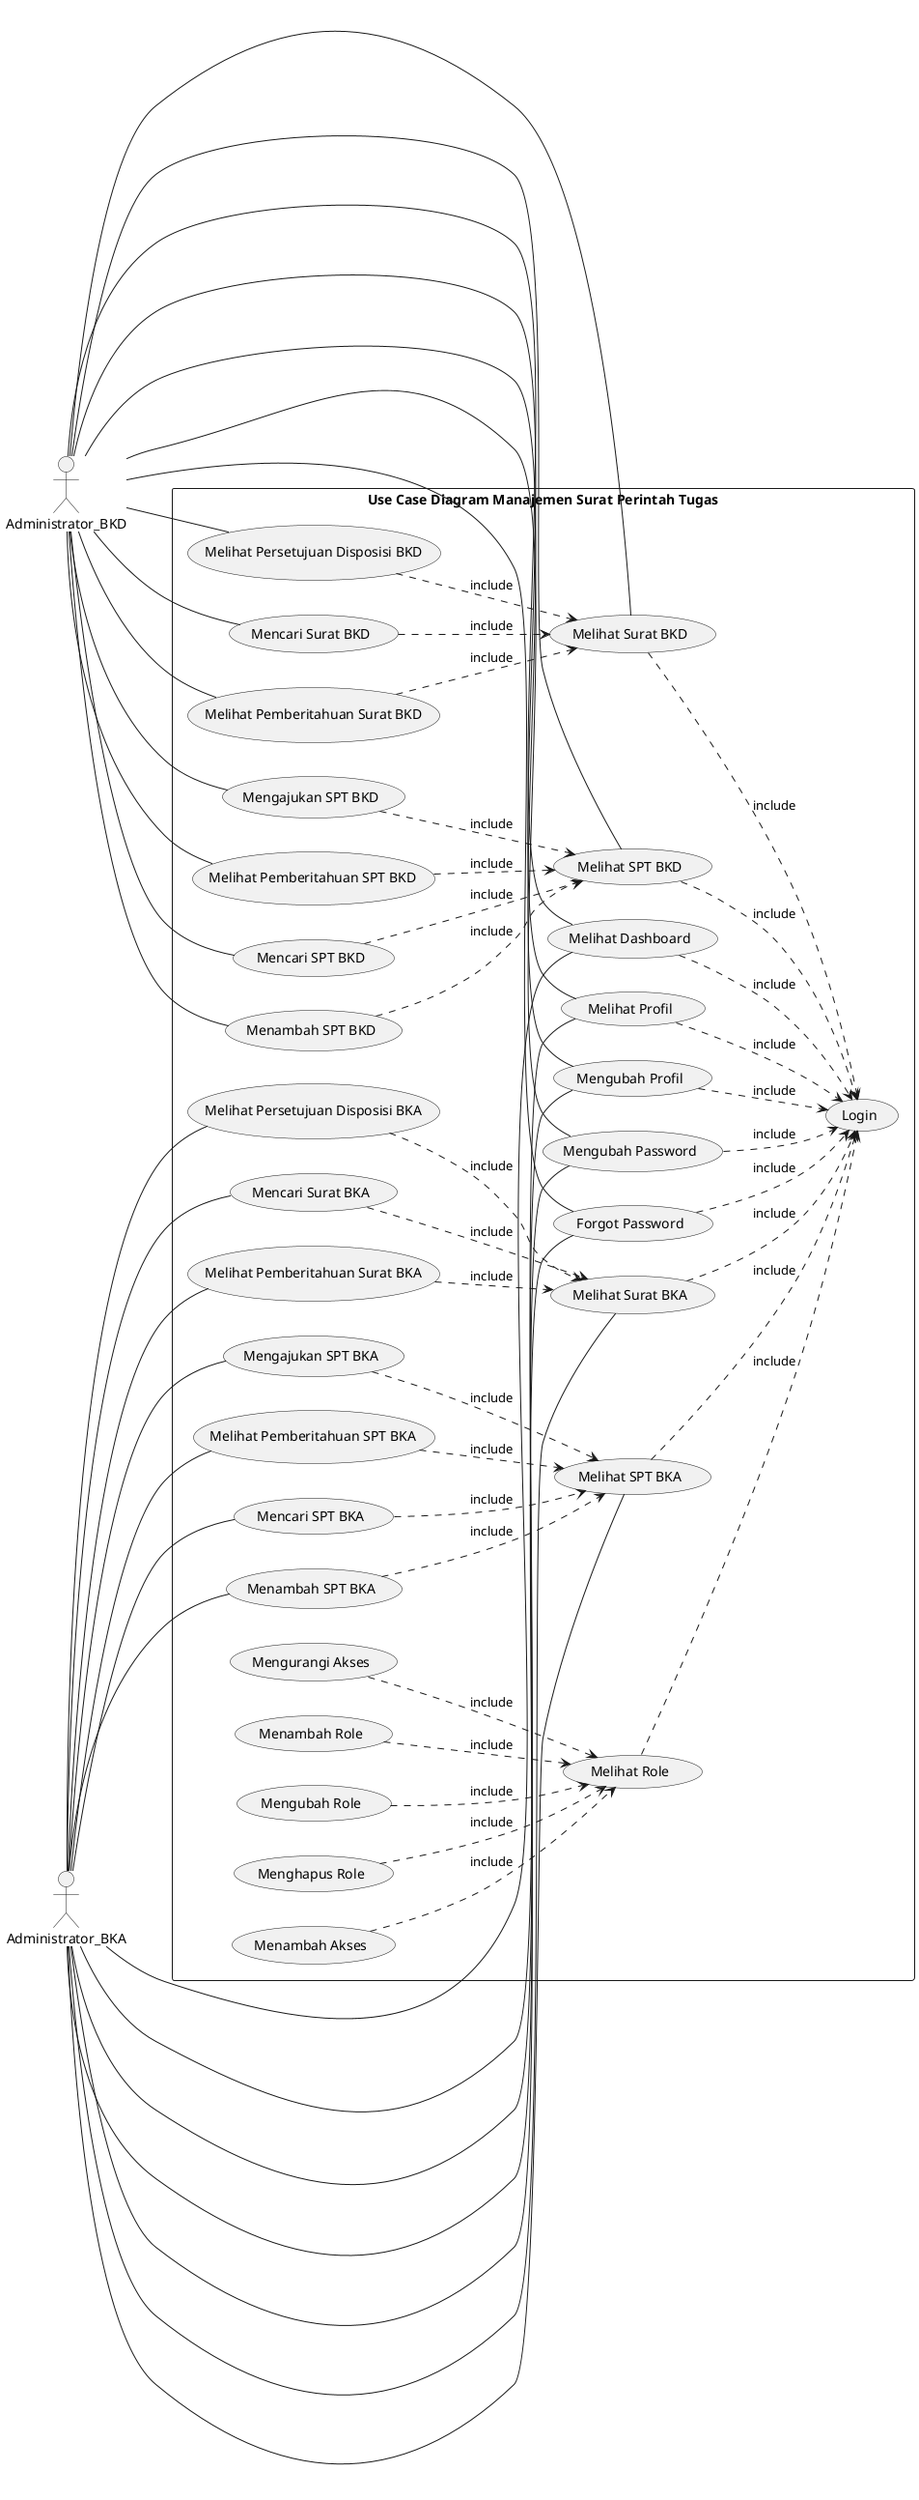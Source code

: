 @startuml Usecase
Left to Right Direction
skinParam packageStyle rectangle

actor Administrator_BKD
actor Administrator_BKA

rectangle "Use Case Diagram Manajemen Surat Perintah Tugas"{

    Administrator_BKD -- (Melihat Dashboard)
    Administrator_BKD -- (Melihat Profil)
    Administrator_BKD -- (Mengubah Profil)
    Administrator_BKD-- (Mengubah Password)
    Administrator_BKD -- (Forgot Password)
    Administrator_BKD -- (Melihat Surat BKD)
    Administrator_BKD -- (Melihat Persetujuan Disposisi BKD)
    Administrator_BKD -- (Menambah SPT BKD)
    Administrator_BKD -- (Melihat SPT BKD)
    Administrator_BKD -- (Mengajukan SPT BKD)
    Administrator_BKD -- (Mencari Surat BKD)
    Administrator_BKD -- (Mencari SPT BKD)
    Administrator_BKD -- (Melihat Pemberitahuan Surat BKD)
    Administrator_BKD -- (Melihat Pemberitahuan SPT BKD)

    Administrator_BKA -- (Melihat Dashboard)
    Administrator_BKA -- (Melihat Profil)
    Administrator_BKA -- (Mengubah Profil)
    Administrator_BKA-- (Mengubah Password)
    Administrator_BKA -- (Forgot Password)
    Administrator_BKA -- (Melihat Surat BKA)
    Administrator_BKA -- (Melihat Persetujuan Disposisi BKA)
    Administrator_BKA -- (Menambah SPT BKA)
    Administrator_BKA -- (Melihat SPT BKA)
    Administrator_BKA -- (Mengajukan SPT BKA)
    Administrator_BKA -- (Mencari Surat BKA)
    Administrator_BKA -- (Mencari SPT BKA)
    Administrator_BKA -- (Melihat Pemberitahuan Surat BKA)
    Administrator_BKA -- (Melihat Pemberitahuan SPT BKA)
    
    ' semua aktor
    (Melihat Dashboard)..> (Login) : include
    (Melihat Profil)..> (Login) : include
    (Mengubah Profil)..> (Login) : include
    (Mengubah Password)..> (Login) : include
    (Forgot Password)..> (Login) : include
    (Melihat Role)..> (Login) : include
    (Menambah Role)..> (Melihat Role) : include
    (Mengubah Role)..> (Melihat Role) : include
    (Menghapus Role)..> (Melihat Role) : include
    (Menambah Akses)..> (Melihat Role) : include
    (Mengurangi Akses)..> (Melihat Role) : include


'    admin bkd
    (Melihat Surat BKD)..> (Login) : include
    (Melihat Persetujuan Disposisi BKD)..> (Melihat Surat BKD) : include
    (Menambah SPT BKD)..> (Melihat SPT BKD) : include
    (Melihat SPT BKD)..> (Login) : include
    (Mengajukan SPT BKD)..> (Melihat SPT BKD) : include
    (Mencari Surat BKD)..> (Melihat Surat BKD) : include
    (Mencari SPT BKD)..> (Melihat SPT BKD) : include
    (Melihat Pemberitahuan Surat BKD)..> (Melihat Surat BKD) : include
    (Melihat Pemberitahuan SPT BKD)..> (Melihat SPT BKD) : include

    '    admin bka
    (Melihat Surat BKA)..> (Login) : include
    (Melihat Persetujuan Disposisi BKA)..> (Melihat Surat BKA) : include
    (Menambah SPT BKA)..> (Melihat SPT BKA) : include
    (Melihat SPT BKA)..> (Login) : include
    (Mengajukan SPT BKA)..> (Melihat SPT BKA) : include
    (Mencari Surat BKA)..> (Melihat Surat BKA) : include
    (Mencari SPT BKA)..> (Melihat SPT BKA) : include
    (Melihat Pemberitahuan Surat BKA)..> (Melihat Surat BKA) : include
    (Melihat Pemberitahuan SPT BKA)..> (Melihat SPT BKA) : include

}

@enduml